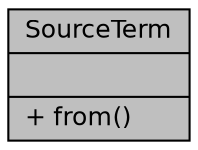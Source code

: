digraph "SourceTerm"
{
  bgcolor="transparent";
  edge [fontname="Helvetica",fontsize="12",labelfontname="Helvetica",labelfontsize="12"];
  node [fontname="Helvetica",fontsize="12",shape=record];
  Node1 [label="{SourceTerm\n||+ from()\l}",height=0.2,width=0.4,color="black", fillcolor="grey75", style="filled", fontcolor="black"];
}
